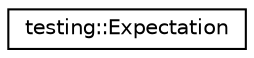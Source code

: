 digraph "Graphical Class Hierarchy"
{
  edge [fontname="Helvetica",fontsize="10",labelfontname="Helvetica",labelfontsize="10"];
  node [fontname="Helvetica",fontsize="10",shape=record];
  rankdir="LR";
  Node1 [label="testing::Expectation",height=0.2,width=0.4,color="black", fillcolor="white", style="filled",URL="$classtesting_1_1_expectation.html"];
}
